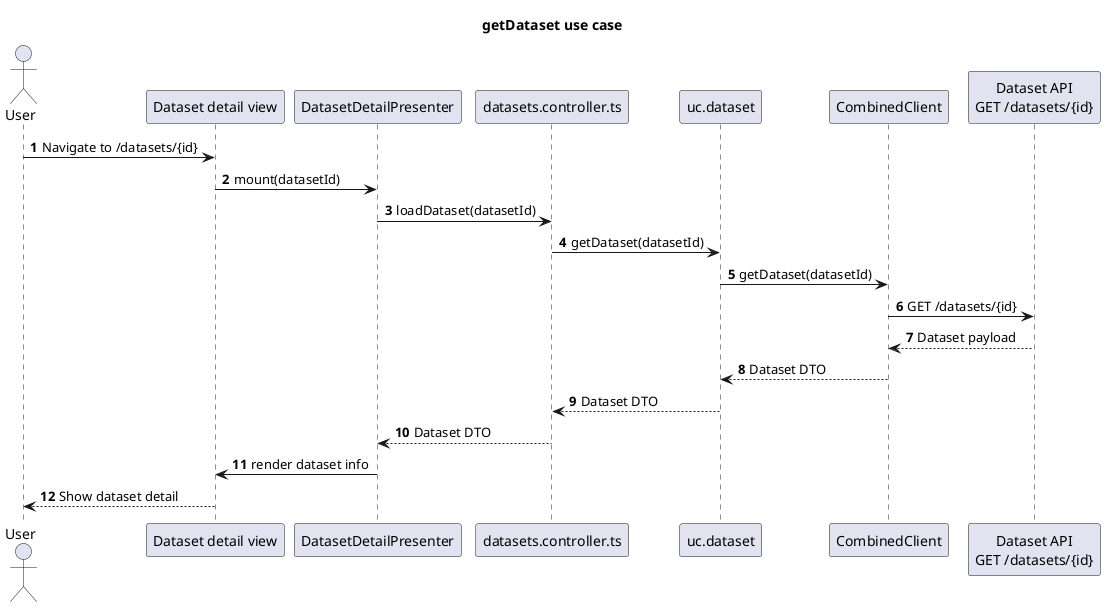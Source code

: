 @startuml
title getDataset use case
autonumber

actor User

participant "Dataset detail view" as View
participant "DatasetDetailPresenter" as Presenter
participant "datasets.controller.ts" as Controller
participant "uc.dataset" as UseCase
participant "CombinedClient" as Client
participant "Dataset API\nGET /datasets/{id}" as Http

User -> View : Navigate to /datasets/{id}
View -> Presenter : mount(datasetId)
Presenter -> Controller : loadDataset(datasetId)
Controller -> UseCase : getDataset(datasetId)
UseCase -> Client : getDataset(datasetId)
Client -> Http : GET /datasets/{id}
Http --> Client : Dataset payload
Client --> UseCase : Dataset DTO
UseCase --> Controller : Dataset DTO
Controller --> Presenter : Dataset DTO
Presenter -> View : render dataset info
View --> User : Show dataset detail

@enduml
